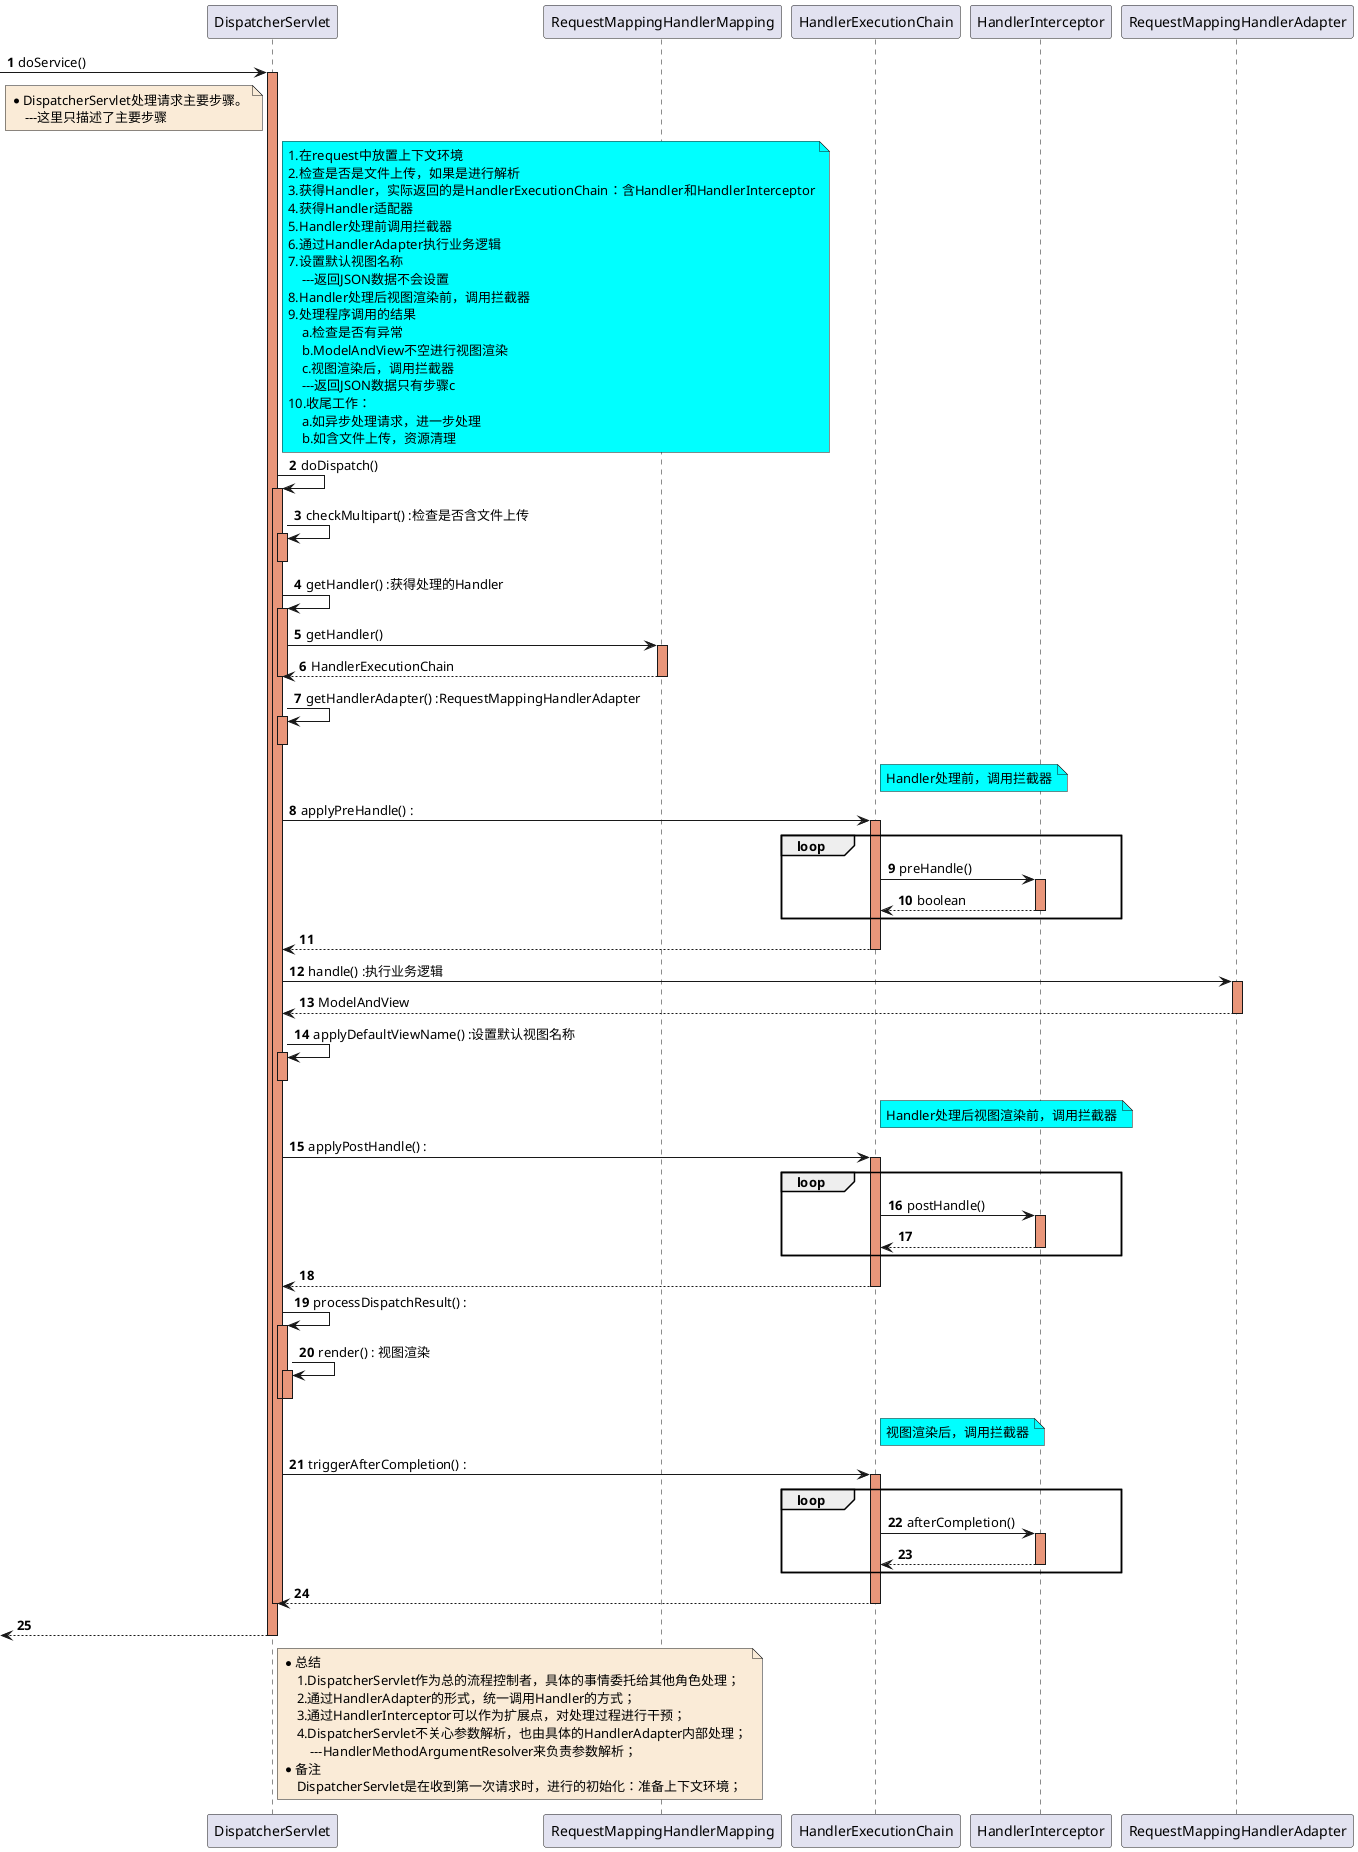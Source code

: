 @startuml
autonumber

-> DispatcherServlet: doService()
activate DispatcherServlet #DarkSalmon

    note left of DispatcherServlet #FAEBD7
        *DispatcherServlet处理请求主要步骤。
            ---这里只描述了主要步骤
    end note

    note right of DispatcherServlet #aqua
        1.在request中放置上下文环境
        2.检查是否是文件上传，如果是进行解析
        3.获得Handler，实际返回的是HandlerExecutionChain：含Handler和HandlerInterceptor
        4.获得Handler适配器
        5.Handler处理前调用拦截器
        6.通过HandlerAdapter执行业务逻辑
        7.设置默认视图名称
            ---返回JSON数据不会设置
        8.Handler处理后视图渲染前，调用拦截器
        9.处理程序调用的结果
            a.检查是否有异常
            b.ModelAndView不空进行视图渲染
            c.视图渲染后，调用拦截器
            ---返回JSON数据只有步骤c
        10.收尾工作：
            a.如异步处理请求，进一步处理
            b.如含文件上传，资源清理
    end note
    DispatcherServlet -> DispatcherServlet : doDispatch()
    activate DispatcherServlet #DarkSalmon

        DispatcherServlet -> DispatcherServlet : checkMultipart() :检查是否含文件上传
        activate DispatcherServlet #DarkSalmon
        deactivate DispatcherServlet

        DispatcherServlet -> DispatcherServlet : getHandler() :获得处理的Handler
        activate DispatcherServlet #DarkSalmon

            DispatcherServlet -> RequestMappingHandlerMapping : getHandler()
            activate RequestMappingHandlerMapping #DarkSalmon
            RequestMappingHandlerMapping --> DispatcherServlet : HandlerExecutionChain
            deactivate RequestMappingHandlerMapping

        deactivate DispatcherServlet

        DispatcherServlet -> DispatcherServlet : getHandlerAdapter() :RequestMappingHandlerAdapter
        activate DispatcherServlet #DarkSalmon
        deactivate DispatcherServlet

        note right of HandlerExecutionChain #aqua
            Handler处理前，调用拦截器
        end note
        DispatcherServlet -> HandlerExecutionChain : applyPreHandle() :
        activate HandlerExecutionChain #DarkSalmon

            loop
                HandlerExecutionChain -> HandlerInterceptor : preHandle()
                activate HandlerInterceptor #DarkSalmon
                HandlerInterceptor --> HandlerExecutionChain: boolean
                deactivate HandlerInterceptor
            end

        HandlerExecutionChain --> DispatcherServlet
        deactivate HandlerExecutionChain


        DispatcherServlet -> RequestMappingHandlerAdapter : handle() :执行业务逻辑
        activate RequestMappingHandlerAdapter #DarkSalmon
        RequestMappingHandlerAdapter --> DispatcherServlet : ModelAndView
        deactivate RequestMappingHandlerAdapter

        DispatcherServlet -> DispatcherServlet : applyDefaultViewName() :设置默认视图名称
        activate DispatcherServlet #DarkSalmon
        deactivate DispatcherServlet

        note right of HandlerExecutionChain #aqua
            Handler处理后视图渲染前，调用拦截器
        end note
        DispatcherServlet -> HandlerExecutionChain : applyPostHandle() :
        activate HandlerExecutionChain #DarkSalmon

            loop
                HandlerExecutionChain -> HandlerInterceptor : postHandle()
                activate HandlerInterceptor #DarkSalmon
                HandlerInterceptor --> HandlerExecutionChain
                deactivate HandlerInterceptor
            end

        HandlerExecutionChain --> DispatcherServlet
        deactivate HandlerExecutionChain

        DispatcherServlet -> DispatcherServlet : processDispatchResult() :
        activate DispatcherServlet #DarkSalmon

            DispatcherServlet -> DispatcherServlet : render() : 视图渲染
            activate DispatcherServlet #DarkSalmon
            deactivate DispatcherServlet

        deactivate DispatcherServlet

        note right of HandlerExecutionChain #aqua
            视图渲染后，调用拦截器
        end note
        DispatcherServlet -> HandlerExecutionChain : triggerAfterCompletion() :
        activate HandlerExecutionChain #DarkSalmon

            loop
                HandlerExecutionChain -> HandlerInterceptor : afterCompletion()
                activate HandlerInterceptor #DarkSalmon
                HandlerInterceptor --> HandlerExecutionChain
                deactivate HandlerInterceptor
            end

        HandlerExecutionChain --> DispatcherServlet
        deactivate HandlerExecutionChain

    deactivate DispatcherServlet
   
<-- DispatcherServlet
deactivate DispatcherServlet

note right of DispatcherServlet #FAEBD7
    *总结
        1.DispatcherServlet作为总的流程控制者，具体的事情委托给其他角色处理；
        2.通过HandlerAdapter的形式，统一调用Handler的方式；
        3.通过HandlerInterceptor可以作为扩展点，对处理过程进行干预；
        4.DispatcherServlet不关心参数解析，也由具体的HandlerAdapter内部处理；
            ---HandlerMethodArgumentResolver来负责参数解析；
    *备注
        DispatcherServlet是在收到第一次请求时，进行的初始化：准备上下文环境；
end note

@enduml